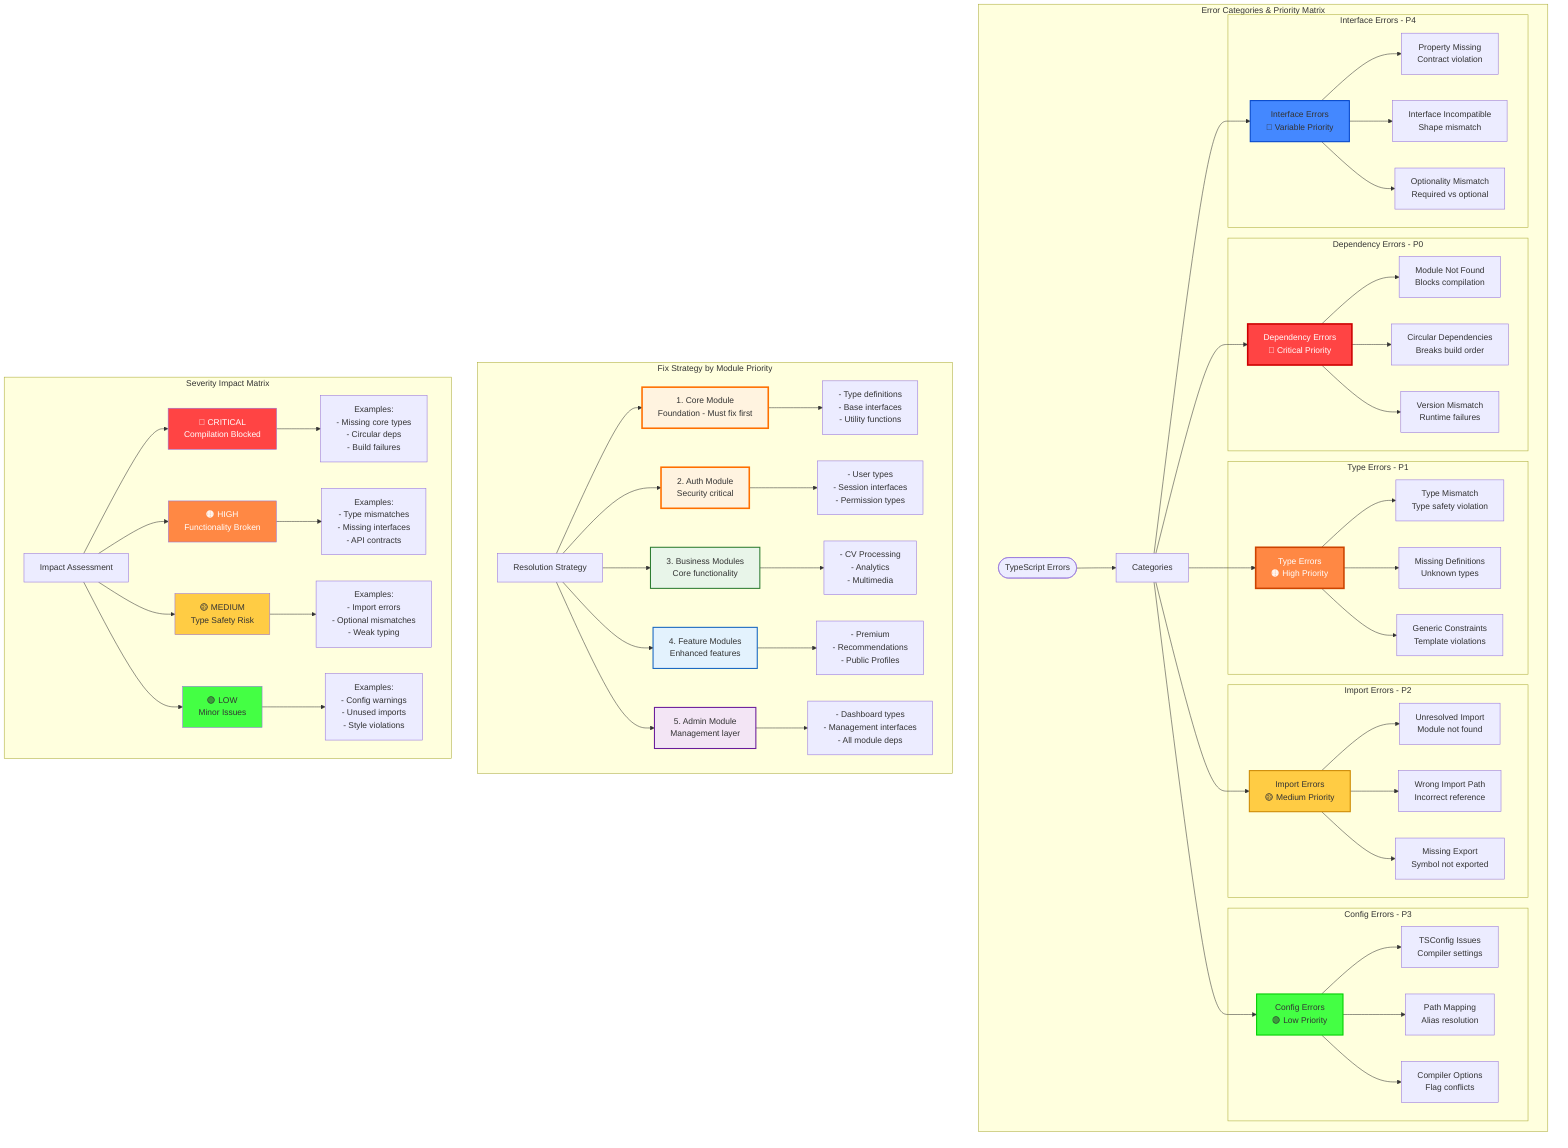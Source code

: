 graph TB
    subgraph "Error Categories & Priority Matrix"
        Start([TypeScript Errors]) --> Categories
        
        Categories --> Dep[Dependency Errors<br/>🔴 Critical Priority]
        Categories --> Type[Type Errors<br/>🟠 High Priority]
        Categories --> Import[Import Errors<br/>🟡 Medium Priority]
        Categories --> Config[Config Errors<br/>🟢 Low Priority]
        Categories --> Interface[Interface Errors<br/>🔵 Variable Priority]
        
        subgraph "Dependency Errors - P0"
            Dep --> ModNotFound[Module Not Found<br/>Blocks compilation]
            Dep --> Circular[Circular Dependencies<br/>Breaks build order]
            Dep --> Version[Version Mismatch<br/>Runtime failures]
        end
        
        subgraph "Type Errors - P1"
            Type --> TypeMismatch[Type Mismatch<br/>Type safety violation]
            Type --> MissingDef[Missing Definitions<br/>Unknown types]
            Type --> Generic[Generic Constraints<br/>Template violations]
        end
        
        subgraph "Import Errors - P2"
            Import --> Unresolved[Unresolved Import<br/>Module not found]
            Import --> WrongPath[Wrong Import Path<br/>Incorrect reference]
            Import --> MissingExport[Missing Export<br/>Symbol not exported]
        end
        
        subgraph "Config Errors - P3"
            Config --> TSConfig[TSConfig Issues<br/>Compiler settings]
            Config --> PathMap[Path Mapping<br/>Alias resolution]
            Config --> CompilerOpt[Compiler Options<br/>Flag conflicts]
        end
        
        subgraph "Interface Errors - P4"
            Interface --> PropMissing[Property Missing<br/>Contract violation]
            Interface --> Incompatible[Interface Incompatible<br/>Shape mismatch]
            Interface --> Optional[Optionality Mismatch<br/>Required vs optional]
        end
    end
    
    subgraph "Fix Strategy by Module Priority"
        Strategy[Resolution Strategy]
        
        Strategy --> Core[1. Core Module<br/>Foundation - Must fix first]
        Core --> CoreFixes[- Type definitions<br/>- Base interfaces<br/>- Utility functions]
        
        Strategy --> Auth[2. Auth Module<br/>Security critical]
        Auth --> AuthFixes[- User types<br/>- Session interfaces<br/>- Permission types]
        
        Strategy --> Business[3. Business Modules<br/>Core functionality]
        Business --> BusinessFixes[- CV Processing<br/>- Analytics<br/>- Multimedia]
        
        Strategy --> Feature[4. Feature Modules<br/>Enhanced features]
        Feature --> FeatureFixes[- Premium<br/>- Recommendations<br/>- Public Profiles]
        
        Strategy --> Admin[5. Admin Module<br/>Management layer]
        Admin --> AdminFixes[- Dashboard types<br/>- Management interfaces<br/>- All module deps]
    end
    
    subgraph "Severity Impact Matrix"
        Impact[Impact Assessment]
        
        Impact --> Critical[🔴 CRITICAL<br/>Compilation Blocked]
        Critical --> CriticalEx[Examples:<br/>- Missing core types<br/>- Circular deps<br/>- Build failures]
        
        Impact --> High[🟠 HIGH<br/>Functionality Broken]
        High --> HighEx[Examples:<br/>- Type mismatches<br/>- Missing interfaces<br/>- API contracts]
        
        Impact --> Medium[🟡 MEDIUM<br/>Type Safety Risk]
        Medium --> MediumEx[Examples:<br/>- Import errors<br/>- Optional mismatches<br/>- Weak typing]
        
        Impact --> Low[🟢 LOW<br/>Minor Issues]
        Low --> LowEx[Examples:<br/>- Config warnings<br/>- Unused imports<br/>- Style violations]
    end
    
    style Dep fill:#ff4444,stroke:#cc0000,stroke-width:3px,color:#fff
    style Type fill:#ff8844,stroke:#cc4400,stroke-width:3px,color:#fff
    style Import fill:#ffcc44,stroke:#cc8800,stroke-width:2px
    style Config fill:#44ff44,stroke:#00cc00,stroke-width:2px
    style Interface fill:#4488ff,stroke:#0044cc,stroke-width:2px
    
    style Critical fill:#ff4444,color:#fff
    style High fill:#ff8844,color:#fff
    style Medium fill:#ffcc44
    style Low fill:#44ff44
    
    style Core fill:#fff3e0,stroke:#ff6f00,stroke-width:3px
    style Auth fill:#fff3e0,stroke:#ff6f00,stroke-width:3px
    style Business fill:#e8f5e9,stroke:#2e7d32,stroke-width:2px
    style Feature fill:#e3f2fd,stroke:#1565c0,stroke-width:2px
    style Admin fill:#f3e5f5,stroke:#6a1b9a,stroke-width:2px